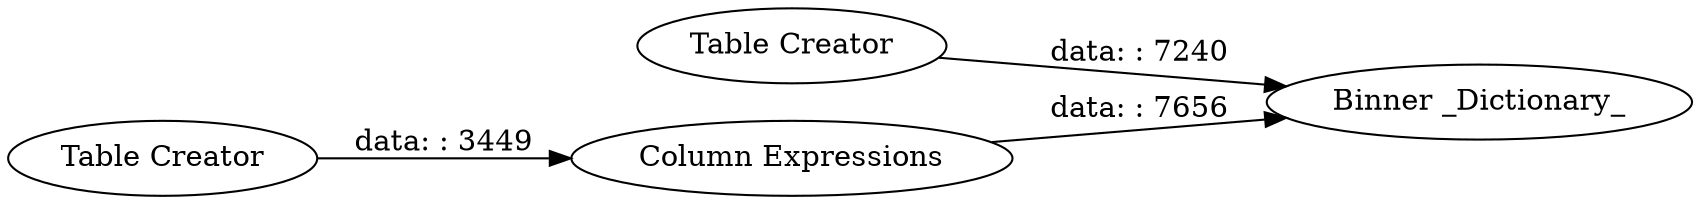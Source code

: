 digraph {
	"8997423082967662703_28" [label="Binner _Dictionary_"]
	"8997423082967662703_27" [label="Table Creator"]
	"8997423082967662703_26" [label="Column Expressions"]
	"8997423082967662703_25" [label="Table Creator"]
	"8997423082967662703_27" -> "8997423082967662703_28" [label="data: : 7240"]
	"8997423082967662703_25" -> "8997423082967662703_26" [label="data: : 3449"]
	"8997423082967662703_26" -> "8997423082967662703_28" [label="data: : 7656"]
	rankdir=LR
}
